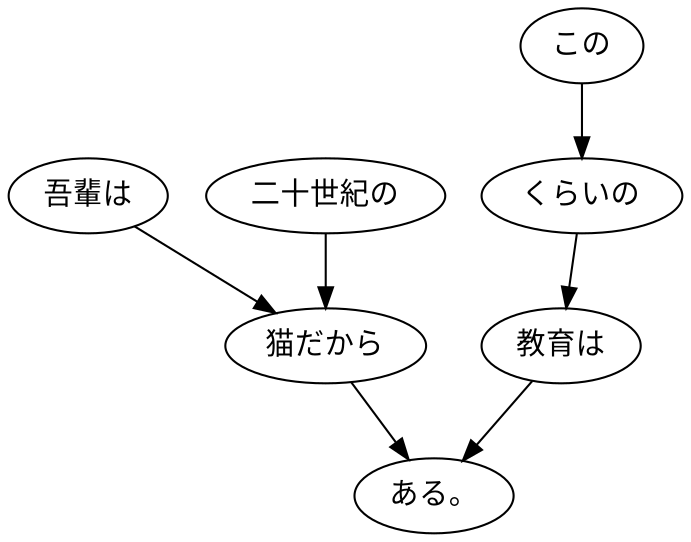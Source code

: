 digraph graph4232 {
	node0 [label="吾輩は"];
	node1 [label="二十世紀の"];
	node2 [label="猫だから"];
	node3 [label="この"];
	node4 [label="くらいの"];
	node5 [label="教育は"];
	node6 [label="ある。"];
	node0 -> node2;
	node1 -> node2;
	node2 -> node6;
	node3 -> node4;
	node4 -> node5;
	node5 -> node6;
}
